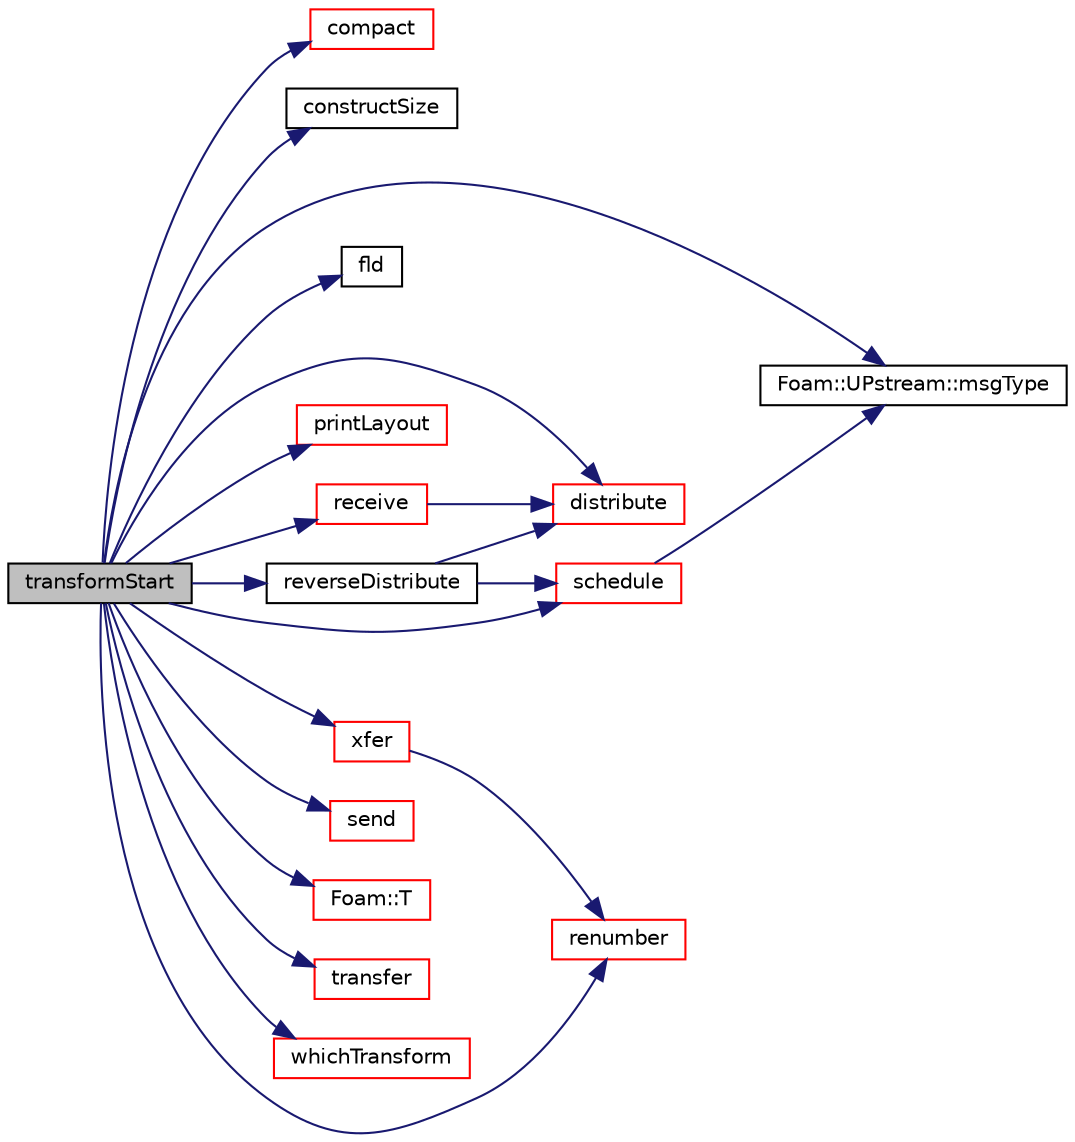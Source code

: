 digraph "transformStart"
{
  bgcolor="transparent";
  edge [fontname="Helvetica",fontsize="10",labelfontname="Helvetica",labelfontsize="10"];
  node [fontname="Helvetica",fontsize="10",shape=record];
  rankdir="LR";
  Node1 [label="transformStart",height=0.2,width=0.4,color="black", fillcolor="grey75", style="filled", fontcolor="black"];
  Node1 -> Node2 [color="midnightblue",fontsize="10",style="solid",fontname="Helvetica"];
  Node2 [label="compact",height=0.2,width=0.4,color="red",URL="$a01432.html#ae425c08cfe8d1064cfa183af3b1fdfe4",tooltip="Compact maps. Gets per field a bool whether it is used (locally) "];
  Node1 -> Node3 [color="midnightblue",fontsize="10",style="solid",fontname="Helvetica"];
  Node3 [label="constructSize",height=0.2,width=0.4,color="black",URL="$a01432.html#a31e35cc37553bf187f244f12f1ad9c37",tooltip="Constructed data size. "];
  Node1 -> Node4 [color="midnightblue",fontsize="10",style="solid",fontname="Helvetica"];
  Node4 [label="distribute",height=0.2,width=0.4,color="red",URL="$a01432.html#a33e0f8481eb68bf011731ec98e8f7c65",tooltip="Distribute data. Note:schedule only used for Pstream::scheduled. "];
  Node1 -> Node5 [color="midnightblue",fontsize="10",style="solid",fontname="Helvetica"];
  Node5 [label="fld",height=0.2,width=0.4,color="black",URL="$a04379.html#ad4512456f4da706b47fd304150561080"];
  Node1 -> Node6 [color="midnightblue",fontsize="10",style="solid",fontname="Helvetica"];
  Node6 [label="Foam::UPstream::msgType",height=0.2,width=0.4,color="black",URL="$a02862.html#ae5b8fe6652f6320aa6c7f5c44b6f01b7",tooltip="Message tag of standard messages. "];
  Node1 -> Node7 [color="midnightblue",fontsize="10",style="solid",fontname="Helvetica"];
  Node7 [label="printLayout",height=0.2,width=0.4,color="red",URL="$a01432.html#a2abaa53e895354873ce82ba99628ffb2",tooltip="Debug: print layout. Can only be used on maps with sorted. "];
  Node1 -> Node8 [color="midnightblue",fontsize="10",style="solid",fontname="Helvetica"];
  Node8 [label="receive",height=0.2,width=0.4,color="red",URL="$a01432.html#a6c09c2f3ff59181f81de16be74424303",tooltip="Do all receives using PstreamBuffers. "];
  Node8 -> Node4 [color="midnightblue",fontsize="10",style="solid",fontname="Helvetica"];
  Node1 -> Node9 [color="midnightblue",fontsize="10",style="solid",fontname="Helvetica"];
  Node9 [label="renumber",height=0.2,width=0.4,color="red",URL="$a01432.html#a7c6112e8fa06e2ada7398f49dd48a1c8",tooltip="Helper for construct from globalIndex. Renumbers element. "];
  Node1 -> Node10 [color="midnightblue",fontsize="10",style="solid",fontname="Helvetica"];
  Node10 [label="reverseDistribute",height=0.2,width=0.4,color="black",URL="$a01432.html#ae5978ec7d5cfaaa710d2266027280062",tooltip="Reverse distribute data using default commsType. "];
  Node10 -> Node4 [color="midnightblue",fontsize="10",style="solid",fontname="Helvetica"];
  Node10 -> Node11 [color="midnightblue",fontsize="10",style="solid",fontname="Helvetica"];
  Node11 [label="schedule",height=0.2,width=0.4,color="red",URL="$a01432.html#a29cfdd8ae6b2f25bc5294fb74d47ce50",tooltip="Return a schedule. Demand driven. See above. "];
  Node11 -> Node6 [color="midnightblue",fontsize="10",style="solid",fontname="Helvetica"];
  Node1 -> Node11 [color="midnightblue",fontsize="10",style="solid",fontname="Helvetica"];
  Node1 -> Node12 [color="midnightblue",fontsize="10",style="solid",fontname="Helvetica"];
  Node12 [label="send",height=0.2,width=0.4,color="red",URL="$a01432.html#a4ba3cb1ed25eb3e0520fc6d2f8aec11a",tooltip="Do all sends using PstreamBuffers. "];
  Node1 -> Node13 [color="midnightblue",fontsize="10",style="solid",fontname="Helvetica"];
  Node13 [label="Foam::T",height=0.2,width=0.4,color="red",URL="$a10974.html#ae57fda0abb14bb0944947c463c6e09d4"];
  Node1 -> Node14 [color="midnightblue",fontsize="10",style="solid",fontname="Helvetica"];
  Node14 [label="transfer",height=0.2,width=0.4,color="red",URL="$a01432.html#af64d854813069b200f47b4a3dcba4d9b",tooltip="Transfer the contents of the argument and annul the argument. "];
  Node1 -> Node15 [color="midnightblue",fontsize="10",style="solid",fontname="Helvetica"];
  Node15 [label="whichTransform",height=0.2,width=0.4,color="red",URL="$a01432.html#ac8139a9ae38ef362f20d78b88b7db9c5",tooltip="Find transform from transformElements. "];
  Node1 -> Node16 [color="midnightblue",fontsize="10",style="solid",fontname="Helvetica"];
  Node16 [label="xfer",height=0.2,width=0.4,color="red",URL="$a01432.html#aa06becfc3664361f898aa510ee48fe99",tooltip="Transfer contents to the Xfer container. "];
  Node16 -> Node9 [color="midnightblue",fontsize="10",style="solid",fontname="Helvetica"];
}

